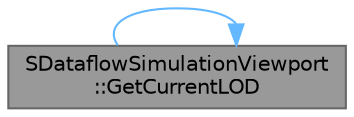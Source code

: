 digraph "SDataflowSimulationViewport::GetCurrentLOD"
{
 // INTERACTIVE_SVG=YES
 // LATEX_PDF_SIZE
  bgcolor="transparent";
  edge [fontname=Helvetica,fontsize=10,labelfontname=Helvetica,labelfontsize=10];
  node [fontname=Helvetica,fontsize=10,shape=box,height=0.2,width=0.4];
  rankdir="LR";
  Node1 [id="Node000001",label="SDataflowSimulationViewport\l::GetCurrentLOD",height=0.2,width=0.4,color="gray40", fillcolor="grey60", style="filled", fontcolor="black",tooltip="Gets the current LOD."];
  Node1 -> Node1 [id="edge1_Node000001_Node000001",color="steelblue1",style="solid",tooltip=" "];
}

